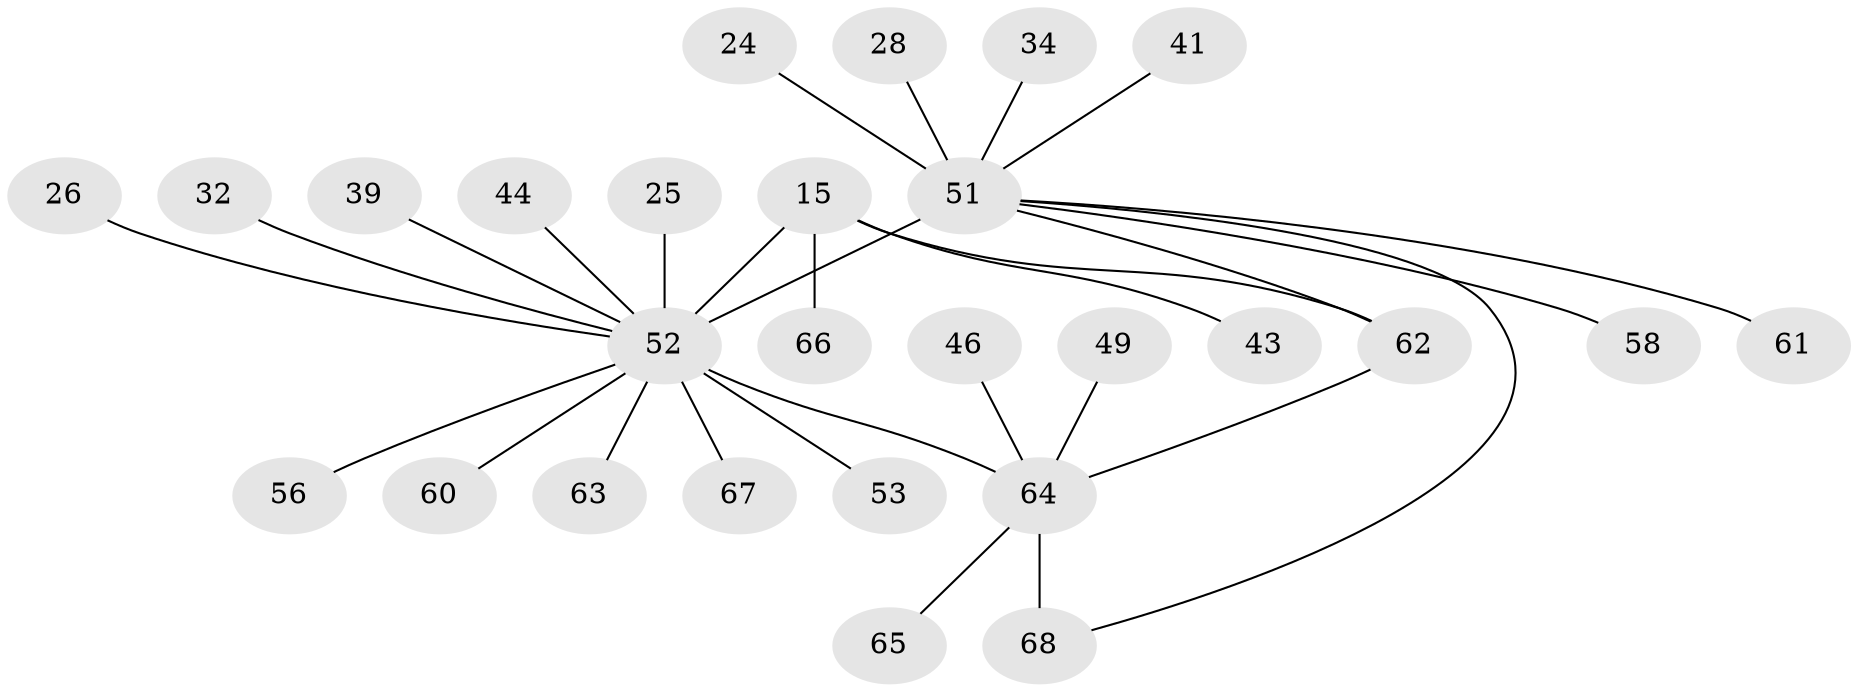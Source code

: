 // original degree distribution, {9: 0.029411764705882353, 4: 0.08823529411764706, 5: 0.07352941176470588, 7: 0.014705882352941176, 3: 0.11764705882352941, 13: 0.014705882352941176, 8: 0.014705882352941176, 2: 0.10294117647058823, 1: 0.5441176470588235}
// Generated by graph-tools (version 1.1) at 2025/59/03/04/25 21:59:09]
// undirected, 27 vertices, 29 edges
graph export_dot {
graph [start="1"]
  node [color=gray90,style=filled];
  15 [super="+14"];
  24;
  25;
  26;
  28;
  32;
  34;
  39;
  41;
  43;
  44;
  46;
  49;
  51 [super="+12+6+22"];
  52 [super="+1+47+29"];
  53;
  56;
  58;
  60 [super="+50+55"];
  61;
  62 [super="+36"];
  63;
  64 [super="+42+54+57+45"];
  65 [super="+19+27"];
  66;
  67 [super="+21"];
  68 [super="+59+40"];
  15 -- 66;
  15 -- 43;
  15 -- 52 [weight=3];
  15 -- 62 [weight=2];
  24 -- 51;
  25 -- 52;
  26 -- 52;
  28 -- 51;
  32 -- 52;
  34 -- 51;
  39 -- 52;
  41 -- 51;
  44 -- 52;
  46 -- 64;
  49 -- 64;
  51 -- 52 [weight=8];
  51 -- 61;
  51 -- 58;
  51 -- 62;
  51 -- 68;
  52 -- 60;
  52 -- 63;
  52 -- 67;
  52 -- 56;
  52 -- 53;
  52 -- 64 [weight=3];
  62 -- 64;
  64 -- 65;
  64 -- 68 [weight=3];
}
